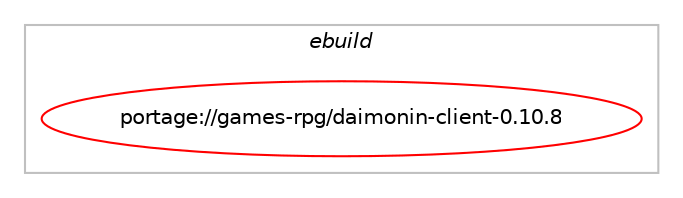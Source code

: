 digraph prolog {

# *************
# Graph options
# *************

newrank=true;
concentrate=true;
compound=true;
graph [rankdir=LR,fontname=Helvetica,fontsize=10,ranksep=1.5];#, ranksep=2.5, nodesep=0.2];
edge  [arrowhead=vee];
node  [fontname=Helvetica,fontsize=10];

# **********
# The ebuild
# **********

subgraph cluster_leftcol {
color=gray;
rank=same;
label=<<i>ebuild</i>>;
id [label="portage://games-rpg/daimonin-client-0.10.8", color=red, width=4, href="../games-rpg/daimonin-client-0.10.8.svg"];
}

# ****************
# The dependencies
# ****************

subgraph cluster_midcol {
color=gray;
label=<<i>dependencies</i>>;
subgraph cluster_compile {
fillcolor="#eeeeee";
style=filled;
label=<<i>compile</i>>;
# *** BEGIN UNKNOWN DEPENDENCY TYPE (TODO) ***
# id -> package_dependency(portage://games-rpg/daimonin-client-0.10.8,install,no,dev-games,physfs,none,[,,],[],[])
# *** END UNKNOWN DEPENDENCY TYPE (TODO) ***

# *** BEGIN UNKNOWN DEPENDENCY TYPE (TODO) ***
# id -> package_dependency(portage://games-rpg/daimonin-client-0.10.8,install,no,media-libs,libsdl,none,[,,],[],[use(enable(sound),none),use(enable(video),none)])
# *** END UNKNOWN DEPENDENCY TYPE (TODO) ***

# *** BEGIN UNKNOWN DEPENDENCY TYPE (TODO) ***
# id -> package_dependency(portage://games-rpg/daimonin-client-0.10.8,install,no,media-libs,sdl-image,none,[,,],[],[use(enable(png),none)])
# *** END UNKNOWN DEPENDENCY TYPE (TODO) ***

# *** BEGIN UNKNOWN DEPENDENCY TYPE (TODO) ***
# id -> package_dependency(portage://games-rpg/daimonin-client-0.10.8,install,no,media-libs,sdl-mixer,none,[,,],[],[use(enable(vorbis),none)])
# *** END UNKNOWN DEPENDENCY TYPE (TODO) ***

# *** BEGIN UNKNOWN DEPENDENCY TYPE (TODO) ***
# id -> package_dependency(portage://games-rpg/daimonin-client-0.10.8,install,no,net-misc,curl,none,[,,],[],[])
# *** END UNKNOWN DEPENDENCY TYPE (TODO) ***

# *** BEGIN UNKNOWN DEPENDENCY TYPE (TODO) ***
# id -> package_dependency(portage://games-rpg/daimonin-client-0.10.8,install,no,sys-libs,zlib,none,[,,],any_same_slot,[])
# *** END UNKNOWN DEPENDENCY TYPE (TODO) ***

}
subgraph cluster_compileandrun {
fillcolor="#eeeeee";
style=filled;
label=<<i>compile and run</i>>;
}
subgraph cluster_run {
fillcolor="#eeeeee";
style=filled;
label=<<i>run</i>>;
# *** BEGIN UNKNOWN DEPENDENCY TYPE (TODO) ***
# id -> package_dependency(portage://games-rpg/daimonin-client-0.10.8,run,no,dev-games,physfs,none,[,,],[],[])
# *** END UNKNOWN DEPENDENCY TYPE (TODO) ***

# *** BEGIN UNKNOWN DEPENDENCY TYPE (TODO) ***
# id -> package_dependency(portage://games-rpg/daimonin-client-0.10.8,run,no,media-libs,libsdl,none,[,,],[],[use(enable(sound),none),use(enable(video),none)])
# *** END UNKNOWN DEPENDENCY TYPE (TODO) ***

# *** BEGIN UNKNOWN DEPENDENCY TYPE (TODO) ***
# id -> package_dependency(portage://games-rpg/daimonin-client-0.10.8,run,no,media-libs,sdl-image,none,[,,],[],[use(enable(png),none)])
# *** END UNKNOWN DEPENDENCY TYPE (TODO) ***

# *** BEGIN UNKNOWN DEPENDENCY TYPE (TODO) ***
# id -> package_dependency(portage://games-rpg/daimonin-client-0.10.8,run,no,media-libs,sdl-mixer,none,[,,],[],[use(enable(vorbis),none)])
# *** END UNKNOWN DEPENDENCY TYPE (TODO) ***

# *** BEGIN UNKNOWN DEPENDENCY TYPE (TODO) ***
# id -> package_dependency(portage://games-rpg/daimonin-client-0.10.8,run,no,net-misc,curl,none,[,,],[],[])
# *** END UNKNOWN DEPENDENCY TYPE (TODO) ***

# *** BEGIN UNKNOWN DEPENDENCY TYPE (TODO) ***
# id -> package_dependency(portage://games-rpg/daimonin-client-0.10.8,run,no,sys-libs,zlib,none,[,,],any_same_slot,[])
# *** END UNKNOWN DEPENDENCY TYPE (TODO) ***

}
}

# **************
# The candidates
# **************

subgraph cluster_choices {
rank=same;
color=gray;
label=<<i>candidates</i>>;

}

}
